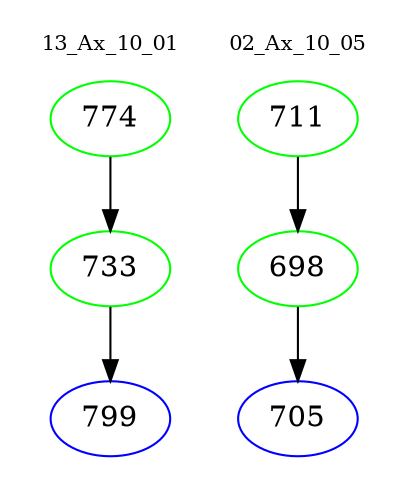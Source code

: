 digraph{
subgraph cluster_0 {
color = white
label = "13_Ax_10_01";
fontsize=10;
T0_774 [label="774", color="green"]
T0_774 -> T0_733 [color="black"]
T0_733 [label="733", color="green"]
T0_733 -> T0_799 [color="black"]
T0_799 [label="799", color="blue"]
}
subgraph cluster_1 {
color = white
label = "02_Ax_10_05";
fontsize=10;
T1_711 [label="711", color="green"]
T1_711 -> T1_698 [color="black"]
T1_698 [label="698", color="green"]
T1_698 -> T1_705 [color="black"]
T1_705 [label="705", color="blue"]
}
}
